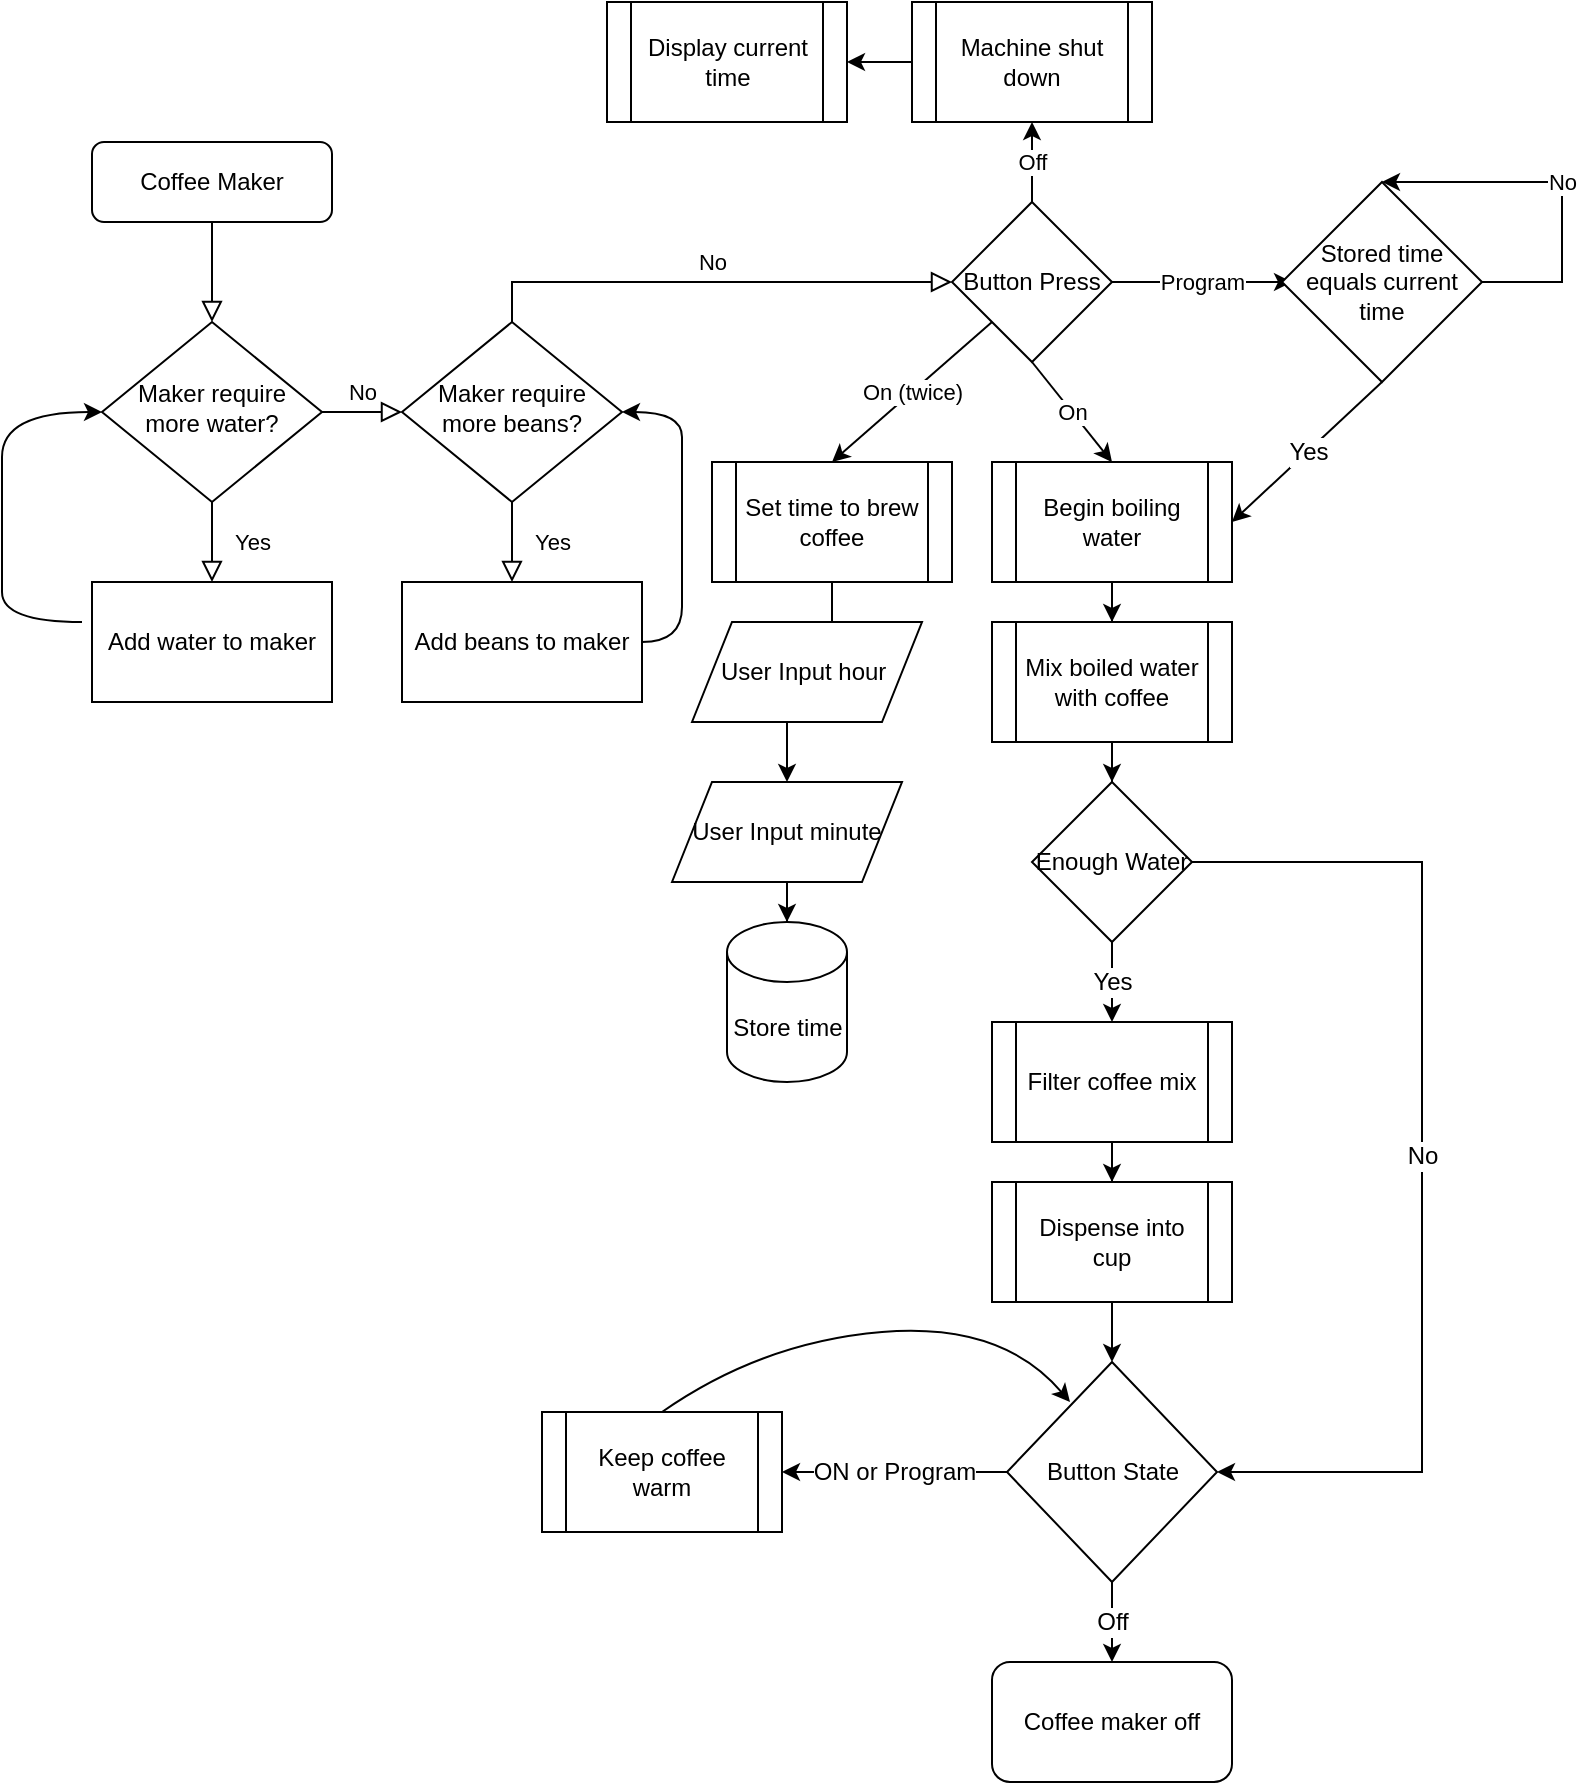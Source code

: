 <mxfile version="16.4.6" type="github">
  <diagram id="C5RBs43oDa-KdzZeNtuy" name="Page-1">
    <mxGraphModel dx="1381" dy="764" grid="1" gridSize="10" guides="1" tooltips="1" connect="1" arrows="1" fold="1" page="1" pageScale="1" pageWidth="827" pageHeight="1169" math="0" shadow="0">
      <root>
        <mxCell id="WIyWlLk6GJQsqaUBKTNV-0" />
        <mxCell id="WIyWlLk6GJQsqaUBKTNV-1" parent="WIyWlLk6GJQsqaUBKTNV-0" />
        <mxCell id="WIyWlLk6GJQsqaUBKTNV-2" value="" style="rounded=0;html=1;jettySize=auto;orthogonalLoop=1;fontSize=11;endArrow=block;endFill=0;endSize=8;strokeWidth=1;shadow=0;labelBackgroundColor=none;edgeStyle=orthogonalEdgeStyle;" parent="WIyWlLk6GJQsqaUBKTNV-1" source="WIyWlLk6GJQsqaUBKTNV-3" target="WIyWlLk6GJQsqaUBKTNV-6" edge="1">
          <mxGeometry relative="1" as="geometry" />
        </mxCell>
        <mxCell id="WIyWlLk6GJQsqaUBKTNV-3" value="Coffee Maker" style="rounded=1;whiteSpace=wrap;html=1;fontSize=12;glass=0;strokeWidth=1;shadow=0;" parent="WIyWlLk6GJQsqaUBKTNV-1" vertex="1">
          <mxGeometry x="65" y="200" width="120" height="40" as="geometry" />
        </mxCell>
        <mxCell id="WIyWlLk6GJQsqaUBKTNV-4" value="Yes" style="rounded=0;html=1;jettySize=auto;orthogonalLoop=1;fontSize=11;endArrow=block;endFill=0;endSize=8;strokeWidth=1;shadow=0;labelBackgroundColor=none;edgeStyle=orthogonalEdgeStyle;" parent="WIyWlLk6GJQsqaUBKTNV-1" source="WIyWlLk6GJQsqaUBKTNV-6" edge="1">
          <mxGeometry y="20" relative="1" as="geometry">
            <mxPoint as="offset" />
            <mxPoint x="125" y="420" as="targetPoint" />
          </mxGeometry>
        </mxCell>
        <mxCell id="WIyWlLk6GJQsqaUBKTNV-5" value="No" style="edgeStyle=orthogonalEdgeStyle;rounded=0;html=1;jettySize=auto;orthogonalLoop=1;fontSize=11;endArrow=block;endFill=0;endSize=8;strokeWidth=1;shadow=0;labelBackgroundColor=none;entryX=0;entryY=0.5;entryDx=0;entryDy=0;" parent="WIyWlLk6GJQsqaUBKTNV-1" source="WIyWlLk6GJQsqaUBKTNV-6" target="JuvoEm45mdGnpzphk-sR-4" edge="1">
          <mxGeometry y="10" relative="1" as="geometry">
            <mxPoint as="offset" />
            <mxPoint x="230" y="335" as="targetPoint" />
          </mxGeometry>
        </mxCell>
        <mxCell id="WIyWlLk6GJQsqaUBKTNV-6" value="Maker require more water?" style="rhombus;whiteSpace=wrap;html=1;shadow=0;fontFamily=Helvetica;fontSize=12;align=center;strokeWidth=1;spacing=6;spacingTop=-4;" parent="WIyWlLk6GJQsqaUBKTNV-1" vertex="1">
          <mxGeometry x="70" y="290" width="110" height="90" as="geometry" />
        </mxCell>
        <mxCell id="JuvoEm45mdGnpzphk-sR-1" value="Add water to maker" style="rounded=0;whiteSpace=wrap;html=1;" vertex="1" parent="WIyWlLk6GJQsqaUBKTNV-1">
          <mxGeometry x="65" y="420" width="120" height="60" as="geometry" />
        </mxCell>
        <mxCell id="JuvoEm45mdGnpzphk-sR-2" value="" style="curved=1;endArrow=classic;html=1;rounded=0;entryX=0;entryY=0.5;entryDx=0;entryDy=0;" edge="1" parent="WIyWlLk6GJQsqaUBKTNV-1" target="WIyWlLk6GJQsqaUBKTNV-6">
          <mxGeometry width="50" height="50" relative="1" as="geometry">
            <mxPoint x="60" y="440" as="sourcePoint" />
            <mxPoint x="50" y="330" as="targetPoint" />
            <Array as="points">
              <mxPoint x="20" y="440" />
              <mxPoint x="20" y="410" />
              <mxPoint x="20" y="380" />
              <mxPoint x="20" y="335" />
            </Array>
          </mxGeometry>
        </mxCell>
        <mxCell id="JuvoEm45mdGnpzphk-sR-4" value="Maker require more beans?" style="rhombus;whiteSpace=wrap;html=1;shadow=0;fontFamily=Helvetica;fontSize=12;align=center;strokeWidth=1;spacing=6;spacingTop=-4;" vertex="1" parent="WIyWlLk6GJQsqaUBKTNV-1">
          <mxGeometry x="220" y="290" width="110" height="90" as="geometry" />
        </mxCell>
        <mxCell id="JuvoEm45mdGnpzphk-sR-5" value="Add beans to maker" style="rounded=0;whiteSpace=wrap;html=1;" vertex="1" parent="WIyWlLk6GJQsqaUBKTNV-1">
          <mxGeometry x="220" y="420" width="120" height="60" as="geometry" />
        </mxCell>
        <mxCell id="JuvoEm45mdGnpzphk-sR-9" value="Yes" style="rounded=0;html=1;jettySize=auto;orthogonalLoop=1;fontSize=11;endArrow=block;endFill=0;endSize=8;strokeWidth=1;shadow=0;labelBackgroundColor=none;edgeStyle=orthogonalEdgeStyle;exitX=0.5;exitY=1;exitDx=0;exitDy=0;" edge="1" parent="WIyWlLk6GJQsqaUBKTNV-1" source="JuvoEm45mdGnpzphk-sR-4">
          <mxGeometry y="20" relative="1" as="geometry">
            <mxPoint as="offset" />
            <mxPoint x="330" y="380" as="sourcePoint" />
            <mxPoint x="275" y="420" as="targetPoint" />
            <Array as="points">
              <mxPoint x="275" y="420" />
            </Array>
          </mxGeometry>
        </mxCell>
        <mxCell id="JuvoEm45mdGnpzphk-sR-10" value="" style="curved=1;endArrow=classic;html=1;rounded=0;entryX=1;entryY=0.5;entryDx=0;entryDy=0;exitX=1;exitY=0.5;exitDx=0;exitDy=0;" edge="1" parent="WIyWlLk6GJQsqaUBKTNV-1" source="JuvoEm45mdGnpzphk-sR-5" target="JuvoEm45mdGnpzphk-sR-4">
          <mxGeometry width="50" height="50" relative="1" as="geometry">
            <mxPoint x="400" y="445" as="sourcePoint" />
            <mxPoint x="410" y="340" as="targetPoint" />
            <Array as="points">
              <mxPoint x="360" y="450" />
              <mxPoint x="360" y="415" />
              <mxPoint x="360" y="390" />
              <mxPoint x="360" y="360" />
              <mxPoint x="360" y="335" />
            </Array>
          </mxGeometry>
        </mxCell>
        <mxCell id="JuvoEm45mdGnpzphk-sR-12" value="No" style="edgeStyle=orthogonalEdgeStyle;rounded=0;html=1;jettySize=auto;orthogonalLoop=1;fontSize=11;endArrow=block;endFill=0;endSize=8;strokeWidth=1;shadow=0;labelBackgroundColor=none;exitX=0.5;exitY=0;exitDx=0;exitDy=0;" edge="1" parent="WIyWlLk6GJQsqaUBKTNV-1" source="JuvoEm45mdGnpzphk-sR-4" target="JuvoEm45mdGnpzphk-sR-13">
          <mxGeometry y="10" relative="1" as="geometry">
            <mxPoint as="offset" />
            <mxPoint x="230" y="345" as="sourcePoint" />
            <mxPoint x="370" y="160" as="targetPoint" />
          </mxGeometry>
        </mxCell>
        <mxCell id="JuvoEm45mdGnpzphk-sR-13" value="Button Press" style="rhombus;whiteSpace=wrap;html=1;" vertex="1" parent="WIyWlLk6GJQsqaUBKTNV-1">
          <mxGeometry x="495" y="230" width="80" height="80" as="geometry" />
        </mxCell>
        <mxCell id="JuvoEm45mdGnpzphk-sR-21" value="" style="edgeStyle=orthogonalEdgeStyle;rounded=0;orthogonalLoop=1;jettySize=auto;html=1;" edge="1" parent="WIyWlLk6GJQsqaUBKTNV-1" source="JuvoEm45mdGnpzphk-sR-14" target="JuvoEm45mdGnpzphk-sR-18">
          <mxGeometry relative="1" as="geometry" />
        </mxCell>
        <mxCell id="JuvoEm45mdGnpzphk-sR-14" value="Begin boiling water" style="shape=process;whiteSpace=wrap;html=1;backgroundOutline=1;" vertex="1" parent="WIyWlLk6GJQsqaUBKTNV-1">
          <mxGeometry x="515" y="360" width="120" height="60" as="geometry" />
        </mxCell>
        <mxCell id="JuvoEm45mdGnpzphk-sR-16" value="On" style="endArrow=classic;html=1;rounded=0;exitX=0.5;exitY=1;exitDx=0;exitDy=0;entryX=0.5;entryY=0;entryDx=0;entryDy=0;" edge="1" parent="WIyWlLk6GJQsqaUBKTNV-1" source="JuvoEm45mdGnpzphk-sR-13" target="JuvoEm45mdGnpzphk-sR-14">
          <mxGeometry relative="1" as="geometry">
            <mxPoint x="605" y="310" as="sourcePoint" />
            <mxPoint x="705" y="310" as="targetPoint" />
          </mxGeometry>
        </mxCell>
        <mxCell id="JuvoEm45mdGnpzphk-sR-17" value="On" style="edgeLabel;resizable=0;html=1;align=center;verticalAlign=middle;" connectable="0" vertex="1" parent="JuvoEm45mdGnpzphk-sR-16">
          <mxGeometry relative="1" as="geometry" />
        </mxCell>
        <mxCell id="JuvoEm45mdGnpzphk-sR-71" value="" style="edgeStyle=orthogonalEdgeStyle;rounded=0;orthogonalLoop=1;jettySize=auto;html=1;fontSize=12;" edge="1" parent="WIyWlLk6GJQsqaUBKTNV-1" source="JuvoEm45mdGnpzphk-sR-18" target="JuvoEm45mdGnpzphk-sR-59">
          <mxGeometry relative="1" as="geometry" />
        </mxCell>
        <mxCell id="JuvoEm45mdGnpzphk-sR-18" value="Mix boiled water with coffee" style="shape=process;whiteSpace=wrap;html=1;backgroundOutline=1;fontStyle=0" vertex="1" parent="WIyWlLk6GJQsqaUBKTNV-1">
          <mxGeometry x="515" y="440" width="120" height="60" as="geometry" />
        </mxCell>
        <mxCell id="JuvoEm45mdGnpzphk-sR-23" value="" style="edgeStyle=orthogonalEdgeStyle;rounded=0;orthogonalLoop=1;jettySize=auto;html=1;" edge="1" parent="WIyWlLk6GJQsqaUBKTNV-1" source="JuvoEm45mdGnpzphk-sR-19" target="JuvoEm45mdGnpzphk-sR-20">
          <mxGeometry relative="1" as="geometry" />
        </mxCell>
        <mxCell id="JuvoEm45mdGnpzphk-sR-19" value="Filter coffee mix" style="shape=process;whiteSpace=wrap;html=1;backgroundOutline=1;fontStyle=0" vertex="1" parent="WIyWlLk6GJQsqaUBKTNV-1">
          <mxGeometry x="515" y="640" width="120" height="60" as="geometry" />
        </mxCell>
        <mxCell id="JuvoEm45mdGnpzphk-sR-49" value="" style="edgeStyle=orthogonalEdgeStyle;rounded=0;orthogonalLoop=1;jettySize=auto;html=1;fontSize=12;" edge="1" parent="WIyWlLk6GJQsqaUBKTNV-1" source="JuvoEm45mdGnpzphk-sR-20" target="JuvoEm45mdGnpzphk-sR-50">
          <mxGeometry relative="1" as="geometry" />
        </mxCell>
        <mxCell id="JuvoEm45mdGnpzphk-sR-20" value="Dispense into cup" style="shape=process;whiteSpace=wrap;html=1;backgroundOutline=1;fontStyle=0" vertex="1" parent="WIyWlLk6GJQsqaUBKTNV-1">
          <mxGeometry x="515" y="720" width="120" height="60" as="geometry" />
        </mxCell>
        <mxCell id="JuvoEm45mdGnpzphk-sR-24" value="Off" style="endArrow=classic;html=1;rounded=0;exitX=0.5;exitY=0;exitDx=0;exitDy=0;entryX=0.5;entryY=1;entryDx=0;entryDy=0;" edge="1" parent="WIyWlLk6GJQsqaUBKTNV-1" source="JuvoEm45mdGnpzphk-sR-13" target="JuvoEm45mdGnpzphk-sR-26">
          <mxGeometry relative="1" as="geometry">
            <mxPoint x="565" y="320" as="sourcePoint" />
            <mxPoint x="555" y="210" as="targetPoint" />
          </mxGeometry>
        </mxCell>
        <mxCell id="JuvoEm45mdGnpzphk-sR-25" value="Off" style="edgeLabel;resizable=0;html=1;align=center;verticalAlign=middle;" connectable="0" vertex="1" parent="JuvoEm45mdGnpzphk-sR-24">
          <mxGeometry relative="1" as="geometry" />
        </mxCell>
        <mxCell id="JuvoEm45mdGnpzphk-sR-30" value="" style="edgeStyle=orthogonalEdgeStyle;rounded=0;orthogonalLoop=1;jettySize=auto;html=1;" edge="1" parent="WIyWlLk6GJQsqaUBKTNV-1" source="JuvoEm45mdGnpzphk-sR-26" target="JuvoEm45mdGnpzphk-sR-27">
          <mxGeometry relative="1" as="geometry" />
        </mxCell>
        <mxCell id="JuvoEm45mdGnpzphk-sR-26" value="Machine shut down" style="shape=process;whiteSpace=wrap;html=1;backgroundOutline=1;" vertex="1" parent="WIyWlLk6GJQsqaUBKTNV-1">
          <mxGeometry x="475" y="130" width="120" height="60" as="geometry" />
        </mxCell>
        <mxCell id="JuvoEm45mdGnpzphk-sR-27" value="Display current time" style="shape=process;whiteSpace=wrap;html=1;backgroundOutline=1;" vertex="1" parent="WIyWlLk6GJQsqaUBKTNV-1">
          <mxGeometry x="322.5" y="130" width="120" height="60" as="geometry" />
        </mxCell>
        <mxCell id="JuvoEm45mdGnpzphk-sR-31" value="" style="endArrow=classic;html=1;rounded=0;exitX=1;exitY=0.5;exitDx=0;exitDy=0;entryX=0;entryY=0.5;entryDx=0;entryDy=0;" edge="1" parent="WIyWlLk6GJQsqaUBKTNV-1" source="JuvoEm45mdGnpzphk-sR-13">
          <mxGeometry relative="1" as="geometry">
            <mxPoint x="965" y="350" as="sourcePoint" />
            <mxPoint x="665" y="270" as="targetPoint" />
          </mxGeometry>
        </mxCell>
        <mxCell id="JuvoEm45mdGnpzphk-sR-32" value="Program" style="edgeLabel;resizable=0;html=1;align=center;verticalAlign=middle;" connectable="0" vertex="1" parent="JuvoEm45mdGnpzphk-sR-31">
          <mxGeometry relative="1" as="geometry" />
        </mxCell>
        <mxCell id="JuvoEm45mdGnpzphk-sR-33" value="" style="endArrow=classic;html=1;rounded=0;exitX=0;exitY=1;exitDx=0;exitDy=0;entryX=0.5;entryY=0;entryDx=0;entryDy=0;" edge="1" parent="WIyWlLk6GJQsqaUBKTNV-1" source="JuvoEm45mdGnpzphk-sR-13" target="JuvoEm45mdGnpzphk-sR-35">
          <mxGeometry relative="1" as="geometry">
            <mxPoint x="325" y="370" as="sourcePoint" />
            <mxPoint x="425" y="370" as="targetPoint" />
          </mxGeometry>
        </mxCell>
        <mxCell id="JuvoEm45mdGnpzphk-sR-34" value="On (twice)" style="edgeLabel;resizable=0;html=1;align=center;verticalAlign=middle;" connectable="0" vertex="1" parent="JuvoEm45mdGnpzphk-sR-33">
          <mxGeometry relative="1" as="geometry" />
        </mxCell>
        <mxCell id="JuvoEm45mdGnpzphk-sR-39" value="" style="edgeStyle=orthogonalEdgeStyle;rounded=0;orthogonalLoop=1;jettySize=auto;html=1;" edge="1" parent="WIyWlLk6GJQsqaUBKTNV-1" source="JuvoEm45mdGnpzphk-sR-35" target="JuvoEm45mdGnpzphk-sR-38">
          <mxGeometry relative="1" as="geometry" />
        </mxCell>
        <mxCell id="JuvoEm45mdGnpzphk-sR-35" value="Set time to brew coffee" style="shape=process;whiteSpace=wrap;html=1;backgroundOutline=1;" vertex="1" parent="WIyWlLk6GJQsqaUBKTNV-1">
          <mxGeometry x="375" y="360" width="120" height="60" as="geometry" />
        </mxCell>
        <mxCell id="JuvoEm45mdGnpzphk-sR-36" value="User Input hour&amp;nbsp;" style="shape=parallelogram;perimeter=parallelogramPerimeter;whiteSpace=wrap;html=1;fixedSize=1;" vertex="1" parent="WIyWlLk6GJQsqaUBKTNV-1">
          <mxGeometry x="365" y="440" width="115" height="50" as="geometry" />
        </mxCell>
        <mxCell id="JuvoEm45mdGnpzphk-sR-41" value="" style="edgeStyle=orthogonalEdgeStyle;rounded=0;orthogonalLoop=1;jettySize=auto;html=1;" edge="1" parent="WIyWlLk6GJQsqaUBKTNV-1" source="JuvoEm45mdGnpzphk-sR-38" target="JuvoEm45mdGnpzphk-sR-40">
          <mxGeometry relative="1" as="geometry" />
        </mxCell>
        <mxCell id="JuvoEm45mdGnpzphk-sR-38" value="User Input minute" style="shape=parallelogram;perimeter=parallelogramPerimeter;whiteSpace=wrap;html=1;fixedSize=1;" vertex="1" parent="WIyWlLk6GJQsqaUBKTNV-1">
          <mxGeometry x="355" y="520" width="115" height="50" as="geometry" />
        </mxCell>
        <mxCell id="JuvoEm45mdGnpzphk-sR-40" value="Store time" style="shape=cylinder3;whiteSpace=wrap;html=1;boundedLbl=1;backgroundOutline=1;size=15;" vertex="1" parent="WIyWlLk6GJQsqaUBKTNV-1">
          <mxGeometry x="382.5" y="590" width="60" height="80" as="geometry" />
        </mxCell>
        <mxCell id="JuvoEm45mdGnpzphk-sR-43" value="" style="endArrow=classic;html=1;rounded=0;exitX=1;exitY=0.5;exitDx=0;exitDy=0;entryX=0.5;entryY=0;entryDx=0;entryDy=0;" edge="1" parent="WIyWlLk6GJQsqaUBKTNV-1" source="JuvoEm45mdGnpzphk-sR-45" target="JuvoEm45mdGnpzphk-sR-45">
          <mxGeometry relative="1" as="geometry">
            <mxPoint x="730" y="570" as="sourcePoint" />
            <mxPoint x="800" y="510" as="targetPoint" />
            <Array as="points">
              <mxPoint x="800" y="270" />
              <mxPoint x="800" y="220" />
            </Array>
          </mxGeometry>
        </mxCell>
        <mxCell id="JuvoEm45mdGnpzphk-sR-44" value="No" style="edgeLabel;resizable=0;html=1;align=center;verticalAlign=middle;" connectable="0" vertex="1" parent="JuvoEm45mdGnpzphk-sR-43">
          <mxGeometry relative="1" as="geometry" />
        </mxCell>
        <mxCell id="JuvoEm45mdGnpzphk-sR-45" value="&lt;div&gt;&lt;span&gt;Stored time equals current time&lt;/span&gt;&lt;/div&gt;" style="rhombus;whiteSpace=wrap;html=1;align=center;" vertex="1" parent="WIyWlLk6GJQsqaUBKTNV-1">
          <mxGeometry x="660" y="220" width="100" height="100" as="geometry" />
        </mxCell>
        <mxCell id="JuvoEm45mdGnpzphk-sR-46" value="" style="endArrow=classic;html=1;rounded=0;fontSize=12;exitX=0.5;exitY=1;exitDx=0;exitDy=0;entryX=1;entryY=0.5;entryDx=0;entryDy=0;" edge="1" parent="WIyWlLk6GJQsqaUBKTNV-1" source="JuvoEm45mdGnpzphk-sR-45" target="JuvoEm45mdGnpzphk-sR-14">
          <mxGeometry relative="1" as="geometry">
            <mxPoint x="720" y="620" as="sourcePoint" />
            <mxPoint x="800" y="510" as="targetPoint" />
          </mxGeometry>
        </mxCell>
        <mxCell id="JuvoEm45mdGnpzphk-sR-47" value="Yes" style="edgeLabel;resizable=0;html=1;align=center;verticalAlign=middle;fontSize=12;" connectable="0" vertex="1" parent="JuvoEm45mdGnpzphk-sR-46">
          <mxGeometry relative="1" as="geometry" />
        </mxCell>
        <mxCell id="JuvoEm45mdGnpzphk-sR-48" value="Keep coffee warm" style="shape=process;whiteSpace=wrap;html=1;backgroundOutline=1;fontSize=12;" vertex="1" parent="WIyWlLk6GJQsqaUBKTNV-1">
          <mxGeometry x="290" y="835" width="120" height="60" as="geometry" />
        </mxCell>
        <mxCell id="JuvoEm45mdGnpzphk-sR-50" value="Button State" style="rhombus;whiteSpace=wrap;html=1;fontSize=12;" vertex="1" parent="WIyWlLk6GJQsqaUBKTNV-1">
          <mxGeometry x="522.5" y="810" width="105" height="110" as="geometry" />
        </mxCell>
        <mxCell id="JuvoEm45mdGnpzphk-sR-52" value="Coffee maker off" style="rounded=1;whiteSpace=wrap;html=1;fontSize=12;" vertex="1" parent="WIyWlLk6GJQsqaUBKTNV-1">
          <mxGeometry x="515" y="960" width="120" height="60" as="geometry" />
        </mxCell>
        <mxCell id="JuvoEm45mdGnpzphk-sR-54" value="" style="endArrow=classic;html=1;rounded=0;fontSize=12;entryX=1;entryY=0.5;entryDx=0;entryDy=0;exitX=0;exitY=0.5;exitDx=0;exitDy=0;" edge="1" parent="WIyWlLk6GJQsqaUBKTNV-1" source="JuvoEm45mdGnpzphk-sR-50" target="JuvoEm45mdGnpzphk-sR-48">
          <mxGeometry relative="1" as="geometry">
            <mxPoint x="570" y="580" as="sourcePoint" />
            <mxPoint x="670" y="580" as="targetPoint" />
          </mxGeometry>
        </mxCell>
        <mxCell id="JuvoEm45mdGnpzphk-sR-55" value="ON or Program" style="edgeLabel;resizable=0;html=1;align=center;verticalAlign=middle;fontSize=12;" connectable="0" vertex="1" parent="JuvoEm45mdGnpzphk-sR-54">
          <mxGeometry relative="1" as="geometry" />
        </mxCell>
        <mxCell id="JuvoEm45mdGnpzphk-sR-56" value="" style="endArrow=classic;html=1;rounded=0;fontSize=12;exitX=0.5;exitY=1;exitDx=0;exitDy=0;entryX=0.5;entryY=0;entryDx=0;entryDy=0;" edge="1" parent="WIyWlLk6GJQsqaUBKTNV-1" source="JuvoEm45mdGnpzphk-sR-50" target="JuvoEm45mdGnpzphk-sR-52">
          <mxGeometry relative="1" as="geometry">
            <mxPoint x="570" y="690" as="sourcePoint" />
            <mxPoint x="670" y="690" as="targetPoint" />
          </mxGeometry>
        </mxCell>
        <mxCell id="JuvoEm45mdGnpzphk-sR-57" value="Off" style="edgeLabel;resizable=0;html=1;align=center;verticalAlign=middle;fontSize=12;" connectable="0" vertex="1" parent="JuvoEm45mdGnpzphk-sR-56">
          <mxGeometry relative="1" as="geometry" />
        </mxCell>
        <mxCell id="JuvoEm45mdGnpzphk-sR-58" value="" style="curved=1;endArrow=classic;html=1;rounded=0;fontSize=12;exitX=0.5;exitY=0;exitDx=0;exitDy=0;entryX=0.3;entryY=0.182;entryDx=0;entryDy=0;entryPerimeter=0;" edge="1" parent="WIyWlLk6GJQsqaUBKTNV-1" source="JuvoEm45mdGnpzphk-sR-48" target="JuvoEm45mdGnpzphk-sR-50">
          <mxGeometry width="50" height="50" relative="1" as="geometry">
            <mxPoint x="590" y="660" as="sourcePoint" />
            <mxPoint x="640" y="610" as="targetPoint" />
            <Array as="points">
              <mxPoint x="400" y="800" />
              <mxPoint x="520" y="790" />
            </Array>
          </mxGeometry>
        </mxCell>
        <mxCell id="JuvoEm45mdGnpzphk-sR-59" value="Enough Water" style="rhombus;whiteSpace=wrap;html=1;fontSize=12;" vertex="1" parent="WIyWlLk6GJQsqaUBKTNV-1">
          <mxGeometry x="535" y="520" width="80" height="80" as="geometry" />
        </mxCell>
        <mxCell id="JuvoEm45mdGnpzphk-sR-72" value="" style="endArrow=classic;html=1;rounded=0;fontSize=12;exitX=0.5;exitY=1;exitDx=0;exitDy=0;entryX=0.5;entryY=0;entryDx=0;entryDy=0;" edge="1" parent="WIyWlLk6GJQsqaUBKTNV-1" source="JuvoEm45mdGnpzphk-sR-59" target="JuvoEm45mdGnpzphk-sR-19">
          <mxGeometry relative="1" as="geometry">
            <mxPoint x="580" y="630" as="sourcePoint" />
            <mxPoint x="670" y="570" as="targetPoint" />
          </mxGeometry>
        </mxCell>
        <mxCell id="JuvoEm45mdGnpzphk-sR-73" value="Yes" style="edgeLabel;resizable=0;html=1;align=center;verticalAlign=middle;fontSize=12;" connectable="0" vertex="1" parent="JuvoEm45mdGnpzphk-sR-72">
          <mxGeometry relative="1" as="geometry" />
        </mxCell>
        <mxCell id="JuvoEm45mdGnpzphk-sR-74" value="" style="endArrow=classic;html=1;rounded=0;fontSize=12;exitX=1;exitY=0.5;exitDx=0;exitDy=0;entryX=1;entryY=0.5;entryDx=0;entryDy=0;" edge="1" parent="WIyWlLk6GJQsqaUBKTNV-1" source="JuvoEm45mdGnpzphk-sR-59" target="JuvoEm45mdGnpzphk-sR-50">
          <mxGeometry relative="1" as="geometry">
            <mxPoint x="570" y="570" as="sourcePoint" />
            <mxPoint x="670" y="570" as="targetPoint" />
            <Array as="points">
              <mxPoint x="730" y="560" />
              <mxPoint x="730" y="865" />
            </Array>
          </mxGeometry>
        </mxCell>
        <mxCell id="JuvoEm45mdGnpzphk-sR-75" value="No" style="edgeLabel;resizable=0;html=1;align=center;verticalAlign=middle;fontSize=12;" connectable="0" vertex="1" parent="JuvoEm45mdGnpzphk-sR-74">
          <mxGeometry relative="1" as="geometry" />
        </mxCell>
      </root>
    </mxGraphModel>
  </diagram>
</mxfile>
